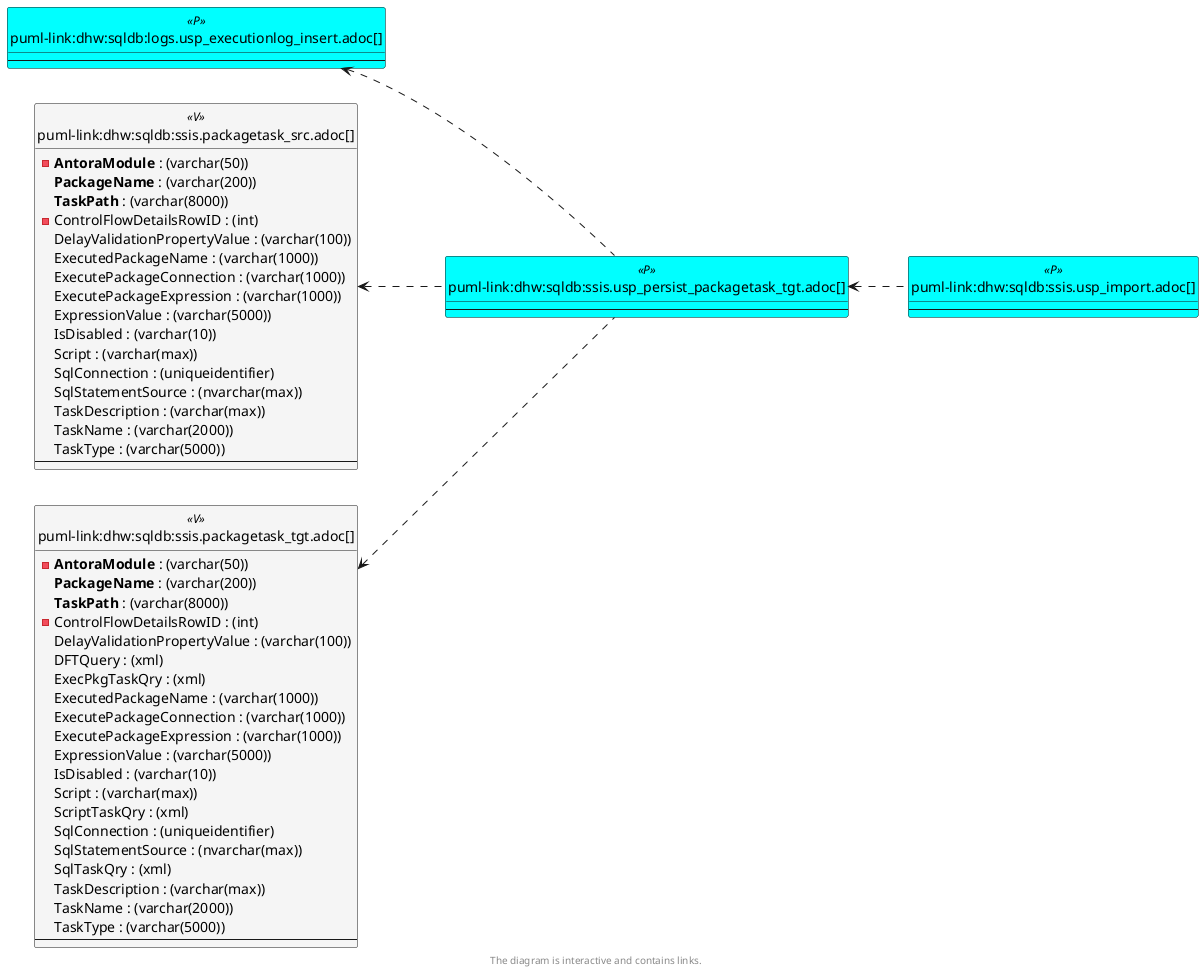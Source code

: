 @startuml
left to right direction
'top to bottom direction
hide circle
'avoide "." issues:
set namespaceSeparator none


skinparam class {
  BackgroundColor White
  BackgroundColor<<FN>> Yellow
  BackgroundColor<<FS>> Yellow
  BackgroundColor<<FT>> LightGray
  BackgroundColor<<IF>> Yellow
  BackgroundColor<<IS>> Yellow
  BackgroundColor<<P>> Aqua
  BackgroundColor<<PC>> Aqua
  BackgroundColor<<SN>> Yellow
  BackgroundColor<<SO>> SlateBlue
  BackgroundColor<<TF>> LightGray
  BackgroundColor<<TR>> Tomato
  BackgroundColor<<U>> White
  BackgroundColor<<V>> WhiteSmoke
  BackgroundColor<<X>> Aqua
  BackgroundColor<<external>> AliceBlue
}


entity "puml-link:dhw:sqldb:logs.usp_executionlog_insert.adoc[]" as logs.usp_ExecutionLog_insert << P >> {
  --
}

entity "puml-link:dhw:sqldb:ssis.packagetask_src.adoc[]" as ssis.PackageTask_src << V >> {
  - **AntoraModule** : (varchar(50))
  **PackageName** : (varchar(200))
  **TaskPath** : (varchar(8000))
  - ControlFlowDetailsRowID : (int)
  DelayValidationPropertyValue : (varchar(100))
  ExecutedPackageName : (varchar(1000))
  ExecutePackageConnection : (varchar(1000))
  ExecutePackageExpression : (varchar(1000))
  ExpressionValue : (varchar(5000))
  IsDisabled : (varchar(10))
  Script : (varchar(max))
  SqlConnection : (uniqueidentifier)
  SqlStatementSource : (nvarchar(max))
  TaskDescription : (varchar(max))
  TaskName : (varchar(2000))
  TaskType : (varchar(5000))
  --
}

entity "puml-link:dhw:sqldb:ssis.packagetask_tgt.adoc[]" as ssis.PackageTask_tgt << V >> {
  - **AntoraModule** : (varchar(50))
  **PackageName** : (varchar(200))
  **TaskPath** : (varchar(8000))
  - ControlFlowDetailsRowID : (int)
  DelayValidationPropertyValue : (varchar(100))
  DFTQuery : (xml)
  ExecPkgTaskQry : (xml)
  ExecutedPackageName : (varchar(1000))
  ExecutePackageConnection : (varchar(1000))
  ExecutePackageExpression : (varchar(1000))
  ExpressionValue : (varchar(5000))
  IsDisabled : (varchar(10))
  Script : (varchar(max))
  ScriptTaskQry : (xml)
  SqlConnection : (uniqueidentifier)
  SqlStatementSource : (nvarchar(max))
  SqlTaskQry : (xml)
  TaskDescription : (varchar(max))
  TaskName : (varchar(2000))
  TaskType : (varchar(5000))
  --
}

entity "puml-link:dhw:sqldb:ssis.usp_import.adoc[]" as ssis.usp_import << P >> {
  --
}

entity "puml-link:dhw:sqldb:ssis.usp_persist_packagetask_tgt.adoc[]" as ssis.usp_PERSIST_PackageTask_tgt << P >> {
  --
}

logs.usp_ExecutionLog_insert <.. ssis.usp_PERSIST_PackageTask_tgt
ssis.PackageTask_src <.. ssis.usp_PERSIST_PackageTask_tgt
ssis.PackageTask_tgt <.. ssis.usp_PERSIST_PackageTask_tgt
ssis.usp_PERSIST_PackageTask_tgt <.. ssis.usp_import
footer The diagram is interactive and contains links.
@enduml


